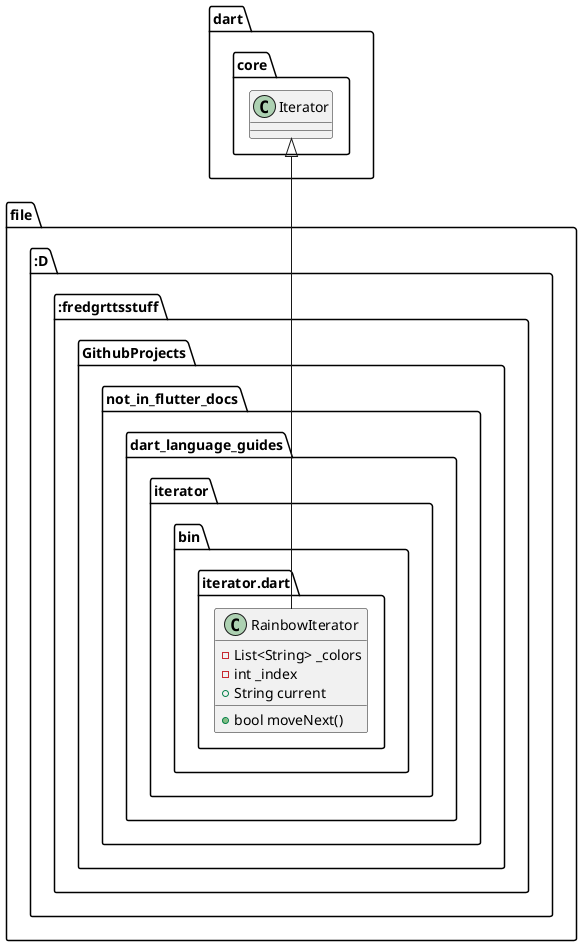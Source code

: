 @startuml
set namespaceSeparator ::

class "file:::::::D:::fredgrttsstuff::GithubProjects::not_in_flutter_docs::dart_language_guides::iterator::bin::iterator.dart::RainbowIterator" {
  -List<String> _colors
  -int _index
  +String current
  +bool moveNext()
}

"dart::core::Iterator" <|-- "file:::::::D:::fredgrttsstuff::GithubProjects::not_in_flutter_docs::dart_language_guides::iterator::bin::iterator.dart::RainbowIterator"


@enduml